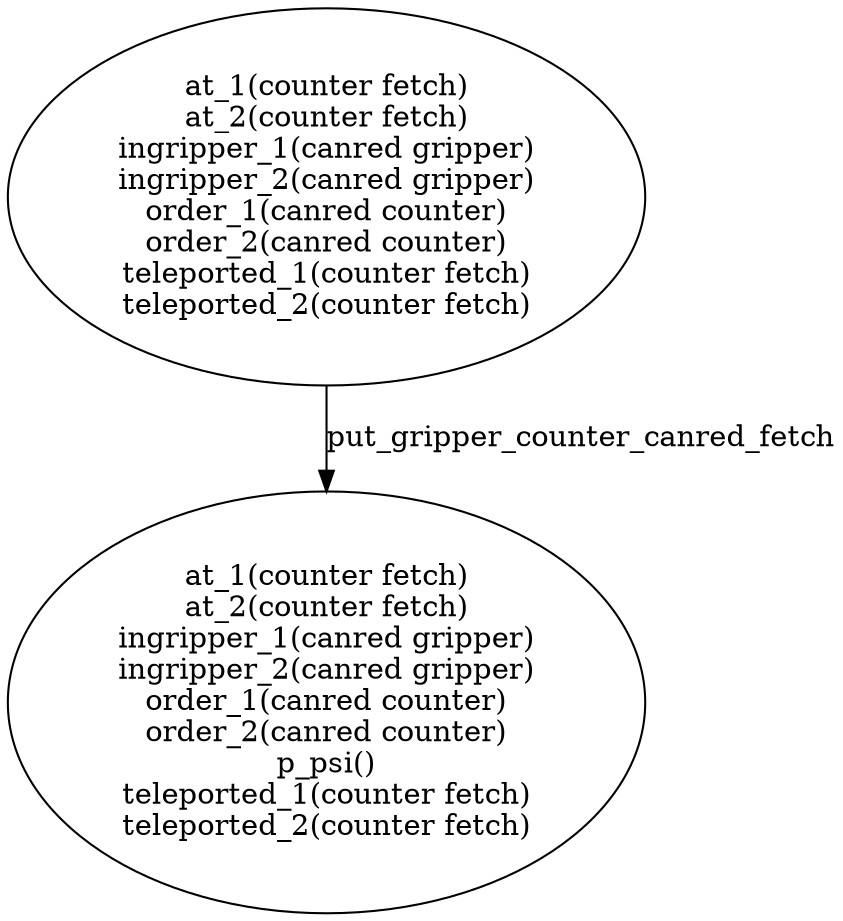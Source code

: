 strict digraph  {
1 [label="at_1(counter fetch)\nat_2(counter fetch)\ningripper_1(canred gripper)\ningripper_2(canred gripper)\norder_1(canred counter)\norder_2(canred counter)\nteleported_1(counter fetch)\nteleported_2(counter fetch)"];
2 [label="at_1(counter fetch)\nat_2(counter fetch)\ningripper_1(canred gripper)\ningripper_2(canred gripper)\norder_1(canred counter)\norder_2(canred counter)\np_psi()\nteleported_1(counter fetch)\nteleported_2(counter fetch)"];
1 -> 2  [label=put_gripper_counter_canred_fetch];
}
